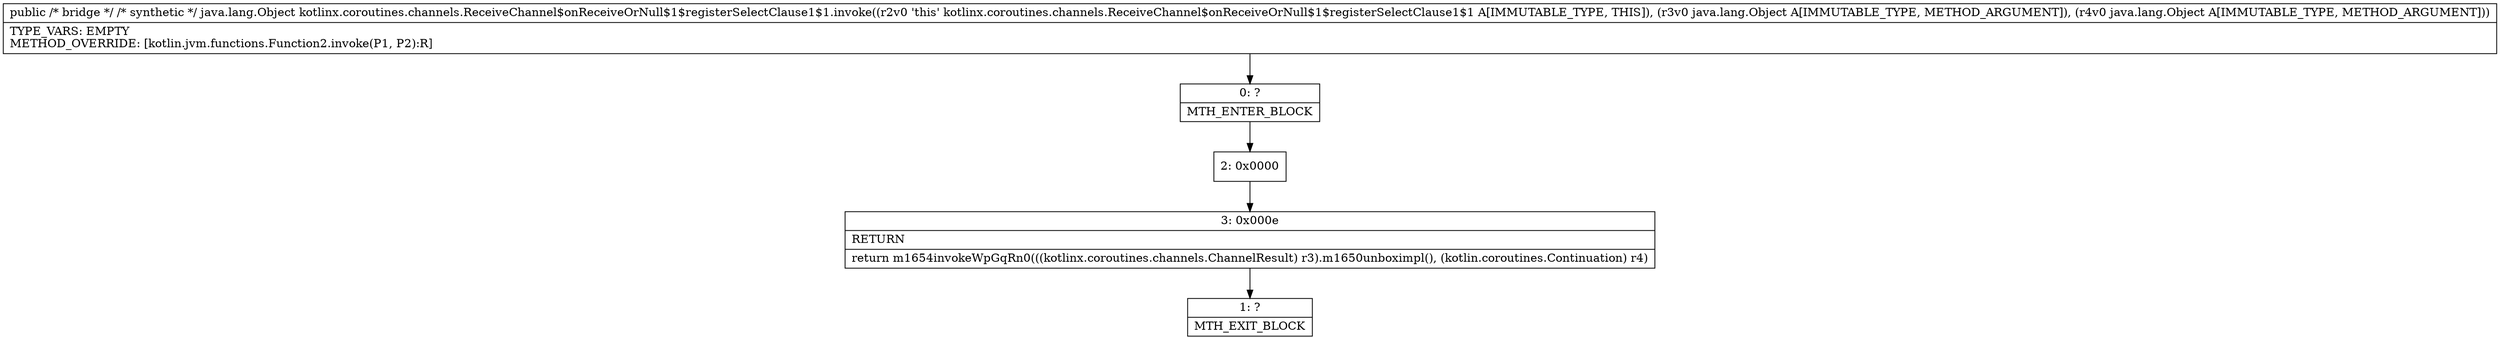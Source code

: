 digraph "CFG forkotlinx.coroutines.channels.ReceiveChannel$onReceiveOrNull$1$registerSelectClause1$1.invoke(Ljava\/lang\/Object;Ljava\/lang\/Object;)Ljava\/lang\/Object;" {
Node_0 [shape=record,label="{0\:\ ?|MTH_ENTER_BLOCK\l}"];
Node_2 [shape=record,label="{2\:\ 0x0000}"];
Node_3 [shape=record,label="{3\:\ 0x000e|RETURN\l|return m1654invokeWpGqRn0(((kotlinx.coroutines.channels.ChannelResult) r3).m1650unboximpl(), (kotlin.coroutines.Continuation) r4)\l}"];
Node_1 [shape=record,label="{1\:\ ?|MTH_EXIT_BLOCK\l}"];
MethodNode[shape=record,label="{public \/* bridge *\/ \/* synthetic *\/ java.lang.Object kotlinx.coroutines.channels.ReceiveChannel$onReceiveOrNull$1$registerSelectClause1$1.invoke((r2v0 'this' kotlinx.coroutines.channels.ReceiveChannel$onReceiveOrNull$1$registerSelectClause1$1 A[IMMUTABLE_TYPE, THIS]), (r3v0 java.lang.Object A[IMMUTABLE_TYPE, METHOD_ARGUMENT]), (r4v0 java.lang.Object A[IMMUTABLE_TYPE, METHOD_ARGUMENT]))  | TYPE_VARS: EMPTY\lMETHOD_OVERRIDE: [kotlin.jvm.functions.Function2.invoke(P1, P2):R]\l}"];
MethodNode -> Node_0;Node_0 -> Node_2;
Node_2 -> Node_3;
Node_3 -> Node_1;
}

